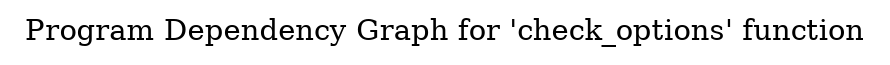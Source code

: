 digraph "Program Dependency Graph for 'check_options' function" {
	label="Program Dependency Graph for 'check_options' function";

}
